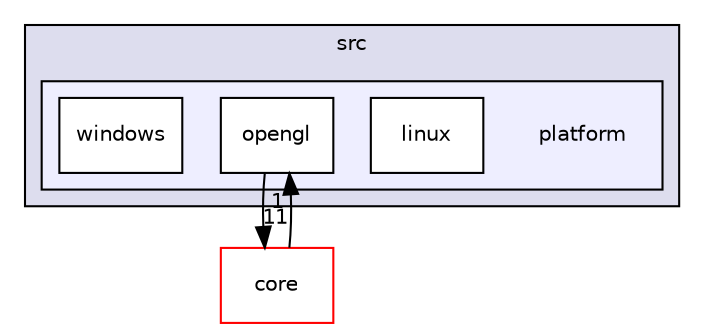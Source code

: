 digraph "engine/src/platform" {
  compound=true
  node [ fontsize="10", fontname="Helvetica"];
  edge [ labelfontsize="10", labelfontname="Helvetica"];
  subgraph clusterdir_3d9126aa00c041bc0b8f859d1965a0f4 {
    graph [ bgcolor="#ddddee", pencolor="black", label="src" fontname="Helvetica", fontsize="10", URL="dir_3d9126aa00c041bc0b8f859d1965a0f4.html"]
  subgraph clusterdir_5023b6ae898e8cb97148492cc641a5cd {
    graph [ bgcolor="#eeeeff", pencolor="black", label="" URL="dir_5023b6ae898e8cb97148492cc641a5cd.html"];
    dir_5023b6ae898e8cb97148492cc641a5cd [shape=plaintext label="platform"];
    dir_e0b00fc876371703b31d58f22d847408 [shape=box label="linux" color="black" fillcolor="white" style="filled" URL="dir_e0b00fc876371703b31d58f22d847408.html"];
    dir_153fa29e80a4d694a07acc97ad0c27dd [shape=box label="opengl" color="black" fillcolor="white" style="filled" URL="dir_153fa29e80a4d694a07acc97ad0c27dd.html"];
    dir_b3a6e196959b03ff7cb6fd6fdeb3761a [shape=box label="windows" color="black" fillcolor="white" style="filled" URL="dir_b3a6e196959b03ff7cb6fd6fdeb3761a.html"];
  }
  }
  dir_5e835386694ce392648cfcf102577fe3 [shape=box label="core" fillcolor="white" style="filled" color="red" URL="dir_5e835386694ce392648cfcf102577fe3.html"];
  dir_5e835386694ce392648cfcf102577fe3->dir_153fa29e80a4d694a07acc97ad0c27dd [headlabel="1", labeldistance=1.5 headhref="dir_000002_000011.html"];
  dir_153fa29e80a4d694a07acc97ad0c27dd->dir_5e835386694ce392648cfcf102577fe3 [headlabel="11", labeldistance=1.5 headhref="dir_000011_000002.html"];
}
